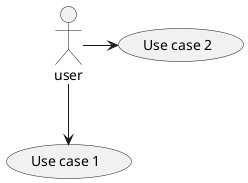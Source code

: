 @startuml
:user: --> (Use case 1)
:user: -> (Use case 2)
@enduml

@startuml
' 默认连接是竖直方向的，用--表示，可以用一个横杠或点来表示水平连接
(Use case 1) <.. :user:
(Use case 2) <- :user:
@enduml

@startuml
' 还可以通过给箭头添加 left, right, up 或 down 等关键字来改变方向
:user: -left-> (dummyLeft)
:user: -right-> (dummyRight)
:user: -up-> (dummyUp)
:user: -down-> (dummyDown)
@enduml